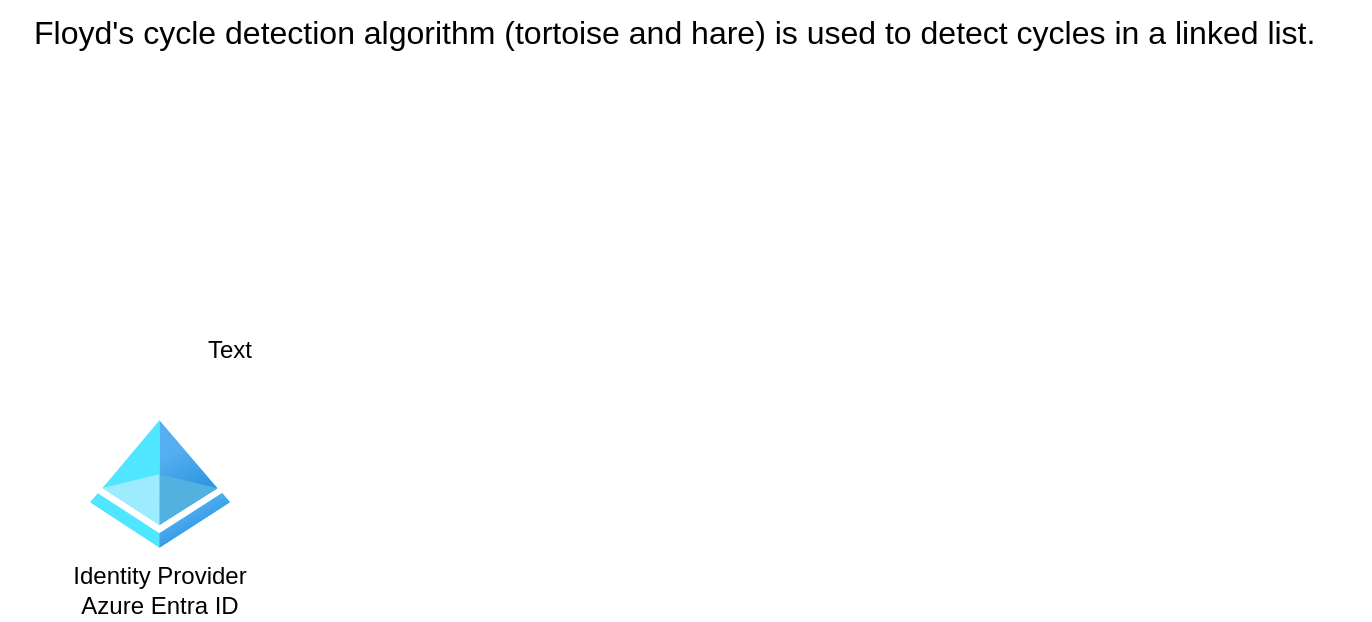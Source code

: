 <mxfile version="28.2.5">
  <diagram name="Page-1" id="6iZv066-_PI3AQ2XWF9n">
    <mxGraphModel dx="1853" dy="734" grid="1" gridSize="10" guides="1" tooltips="1" connect="1" arrows="1" fold="1" page="1" pageScale="1" pageWidth="850" pageHeight="1100" math="0" shadow="0">
      <root>
        <mxCell id="0" />
        <mxCell id="1" parent="0" />
        <mxCell id="_z22qWoyR-YLKNvEH9fH-1" value="Floyd&#39;s cycle detection algorithm (tortoise and hare) is used to detect cycles in a linked list." style="text;whiteSpace=wrap;fontSize=16;" parent="1" vertex="1">
          <mxGeometry x="40" y="170" width="670" height="40" as="geometry" />
        </mxCell>
        <mxCell id="xH-QPdN7TI0lZ5Nqy0QJ-1" value="" style="image;aspect=fixed;html=1;points=[];align=center;fontSize=12;image=img/lib/azure2/identity/Azure_Active_Directory.svg;" vertex="1" parent="1">
          <mxGeometry x="70" y="380" width="70" height="64" as="geometry" />
        </mxCell>
        <mxCell id="xH-QPdN7TI0lZ5Nqy0QJ-2" value="&lt;div&gt;Identity Provider&lt;/div&gt;&lt;div&gt;Azure Entra ID&lt;/div&gt;" style="text;html=1;align=center;verticalAlign=middle;whiteSpace=wrap;rounded=0;" vertex="1" parent="1">
          <mxGeometry x="25" y="450" width="160" height="30" as="geometry" />
        </mxCell>
        <mxCell id="xH-QPdN7TI0lZ5Nqy0QJ-3" value="Text" style="text;html=1;align=center;verticalAlign=middle;whiteSpace=wrap;rounded=0;" vertex="1" parent="1">
          <mxGeometry x="80" y="330" width="120" height="30" as="geometry" />
        </mxCell>
      </root>
    </mxGraphModel>
  </diagram>
</mxfile>
